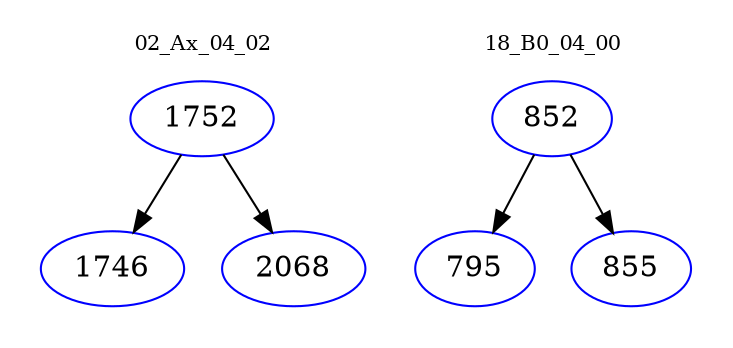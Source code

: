 digraph{
subgraph cluster_0 {
color = white
label = "02_Ax_04_02";
fontsize=10;
T0_1752 [label="1752", color="blue"]
T0_1752 -> T0_1746 [color="black"]
T0_1746 [label="1746", color="blue"]
T0_1752 -> T0_2068 [color="black"]
T0_2068 [label="2068", color="blue"]
}
subgraph cluster_1 {
color = white
label = "18_B0_04_00";
fontsize=10;
T1_852 [label="852", color="blue"]
T1_852 -> T1_795 [color="black"]
T1_795 [label="795", color="blue"]
T1_852 -> T1_855 [color="black"]
T1_855 [label="855", color="blue"]
}
}
